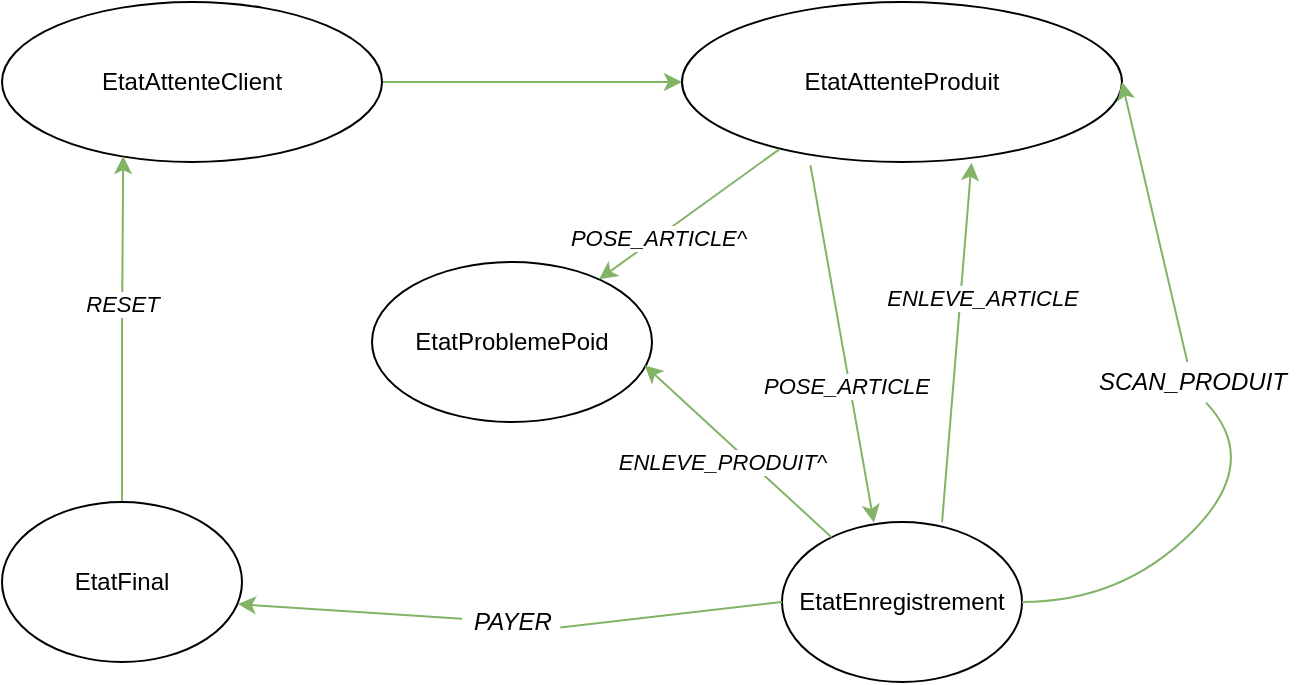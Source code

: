 <mxfile version="18.2.0" type="github"><diagram id="autghe06MED7xF48abRV" name="Page-1"><mxGraphModel dx="782" dy="475" grid="1" gridSize="10" guides="1" tooltips="1" connect="1" arrows="1" fold="1" page="1" pageScale="1" pageWidth="827" pageHeight="1169" math="0" shadow="0"><root><mxCell id="0"/><mxCell id="1" parent="0"/><mxCell id="SwxSvwiUy3ZBpfJo5GRu-11" style="edgeStyle=orthogonalEdgeStyle;rounded=0;orthogonalLoop=1;jettySize=auto;html=1;exitX=1;exitY=0.5;exitDx=0;exitDy=0;fillColor=#d5e8d4;strokeColor=#82b366;" edge="1" parent="1" source="SwxSvwiUy3ZBpfJo5GRu-1" target="SwxSvwiUy3ZBpfJo5GRu-2"><mxGeometry relative="1" as="geometry"/></mxCell><mxCell id="SwxSvwiUy3ZBpfJo5GRu-1" value="EtatAttenteClient" style="ellipse;whiteSpace=wrap;html=1;" vertex="1" parent="1"><mxGeometry x="80" y="100" width="190" height="80" as="geometry"/></mxCell><mxCell id="SwxSvwiUy3ZBpfJo5GRu-2" value="EtatAttenteProduit" style="ellipse;whiteSpace=wrap;html=1;" vertex="1" parent="1"><mxGeometry x="420" y="100" width="220" height="80" as="geometry"/></mxCell><mxCell id="SwxSvwiUy3ZBpfJo5GRu-3" value="EtatEnregistrement" style="ellipse;whiteSpace=wrap;html=1;" vertex="1" parent="1"><mxGeometry x="470" y="360" width="120" height="80" as="geometry"/></mxCell><mxCell id="SwxSvwiUy3ZBpfJo5GRu-24" style="edgeStyle=orthogonalEdgeStyle;rounded=0;orthogonalLoop=1;jettySize=auto;html=1;exitX=0.5;exitY=0;exitDx=0;exitDy=0;entryX=0.319;entryY=0.963;entryDx=0;entryDy=0;entryPerimeter=0;fillColor=#d5e8d4;strokeColor=#82b366;" edge="1" parent="1" source="SwxSvwiUy3ZBpfJo5GRu-4" target="SwxSvwiUy3ZBpfJo5GRu-1"><mxGeometry relative="1" as="geometry"/></mxCell><mxCell id="SwxSvwiUy3ZBpfJo5GRu-25" value="&lt;i&gt;RESET&lt;/i&gt;" style="edgeLabel;html=1;align=center;verticalAlign=middle;resizable=0;points=[];" vertex="1" connectable="0" parent="SwxSvwiUy3ZBpfJo5GRu-24"><mxGeometry x="0.148" y="1" relative="1" as="geometry"><mxPoint as="offset"/></mxGeometry></mxCell><mxCell id="SwxSvwiUy3ZBpfJo5GRu-4" value="EtatFinal" style="ellipse;whiteSpace=wrap;html=1;" vertex="1" parent="1"><mxGeometry x="80" y="350" width="120" height="80" as="geometry"/></mxCell><mxCell id="SwxSvwiUy3ZBpfJo5GRu-5" value="EtatProblemePoid" style="ellipse;whiteSpace=wrap;html=1;" vertex="1" parent="1"><mxGeometry x="265" y="230" width="140" height="80" as="geometry"/></mxCell><mxCell id="SwxSvwiUy3ZBpfJo5GRu-8" value="" style="curved=1;endArrow=classic;html=1;rounded=0;entryX=1;entryY=0.5;entryDx=0;entryDy=0;startArrow=none;fillColor=#d5e8d4;strokeColor=#82b366;" edge="1" parent="1" source="SwxSvwiUy3ZBpfJo5GRu-9" target="SwxSvwiUy3ZBpfJo5GRu-2"><mxGeometry width="50" height="50" relative="1" as="geometry"><mxPoint x="590" y="400" as="sourcePoint"/><mxPoint x="640" y="350" as="targetPoint"/><Array as="points"/></mxGeometry></mxCell><mxCell id="SwxSvwiUy3ZBpfJo5GRu-10" value="" style="endArrow=classic;html=1;rounded=0;entryX=0.983;entryY=0.638;entryDx=0;entryDy=0;entryPerimeter=0;startArrow=none;fillColor=#d5e8d4;strokeColor=#82b366;" edge="1" parent="1" source="SwxSvwiUy3ZBpfJo5GRu-12" target="SwxSvwiUy3ZBpfJo5GRu-4"><mxGeometry width="50" height="50" relative="1" as="geometry"><mxPoint x="470" y="400" as="sourcePoint"/><mxPoint x="520" y="350" as="targetPoint"/></mxGeometry></mxCell><mxCell id="SwxSvwiUy3ZBpfJo5GRu-12" value="&lt;i&gt;PAYER&lt;/i&gt;" style="text;html=1;align=center;verticalAlign=middle;resizable=0;points=[];autosize=1;strokeColor=none;fillColor=none;" vertex="1" parent="1"><mxGeometry x="310" y="400" width="50" height="20" as="geometry"/></mxCell><mxCell id="SwxSvwiUy3ZBpfJo5GRu-13" value="" style="endArrow=none;html=1;rounded=0;entryX=0.983;entryY=0.638;entryDx=0;entryDy=0;entryPerimeter=0;fillColor=#d5e8d4;strokeColor=#82b366;" edge="1" parent="1" target="SwxSvwiUy3ZBpfJo5GRu-12"><mxGeometry width="50" height="50" relative="1" as="geometry"><mxPoint x="470" y="400" as="sourcePoint"/><mxPoint x="197.96" y="401.04" as="targetPoint"/></mxGeometry></mxCell><mxCell id="SwxSvwiUy3ZBpfJo5GRu-9" value="&lt;span&gt;SCAN_PRODUIT&lt;/span&gt;" style="text;html=1;align=center;verticalAlign=middle;resizable=0;points=[];autosize=1;strokeColor=none;fillColor=none;fontStyle=2" vertex="1" parent="1"><mxGeometry x="620" y="280" width="110" height="20" as="geometry"/></mxCell><mxCell id="SwxSvwiUy3ZBpfJo5GRu-14" value="" style="curved=1;endArrow=none;html=1;rounded=0;entryX=0.564;entryY=1.017;entryDx=0;entryDy=0;entryPerimeter=0;fillColor=#d5e8d4;strokeColor=#82b366;" edge="1" parent="1" target="SwxSvwiUy3ZBpfJo5GRu-9"><mxGeometry width="50" height="50" relative="1" as="geometry"><mxPoint x="590" y="400" as="sourcePoint"/><mxPoint x="610" y="200" as="targetPoint"/><Array as="points"><mxPoint x="640" y="400"/><mxPoint x="710" y="330"/></Array></mxGeometry></mxCell><mxCell id="SwxSvwiUy3ZBpfJo5GRu-15" value="" style="endArrow=classic;html=1;rounded=0;exitX=0.221;exitY=0.921;exitDx=0;exitDy=0;exitPerimeter=0;fillColor=#d5e8d4;strokeColor=#82b366;" edge="1" parent="1" source="SwxSvwiUy3ZBpfJo5GRu-2" target="SwxSvwiUy3ZBpfJo5GRu-5"><mxGeometry width="50" height="50" relative="1" as="geometry"><mxPoint x="380" y="270" as="sourcePoint"/><mxPoint x="430" y="220" as="targetPoint"/></mxGeometry></mxCell><mxCell id="SwxSvwiUy3ZBpfJo5GRu-21" value="POSE_ARTICLE^" style="edgeLabel;html=1;align=center;verticalAlign=middle;resizable=0;points=[];fontStyle=2" vertex="1" connectable="0" parent="SwxSvwiUy3ZBpfJo5GRu-15"><mxGeometry x="0.356" relative="1" as="geometry"><mxPoint as="offset"/></mxGeometry></mxCell><mxCell id="SwxSvwiUy3ZBpfJo5GRu-16" value="" style="endArrow=classic;html=1;rounded=0;exitX=0.292;exitY=1.021;exitDx=0;exitDy=0;exitPerimeter=0;entryX=0.383;entryY=0.004;entryDx=0;entryDy=0;entryPerimeter=0;fillColor=#d5e8d4;strokeColor=#82b366;" edge="1" parent="1" source="SwxSvwiUy3ZBpfJo5GRu-2" target="SwxSvwiUy3ZBpfJo5GRu-3"><mxGeometry width="50" height="50" relative="1" as="geometry"><mxPoint x="380" y="270" as="sourcePoint"/><mxPoint x="430" y="220" as="targetPoint"/><Array as="points"/></mxGeometry></mxCell><mxCell id="SwxSvwiUy3ZBpfJo5GRu-20" value="POSE_ARTICLE" style="edgeLabel;html=1;align=center;verticalAlign=middle;resizable=0;points=[];fontStyle=2" vertex="1" connectable="0" parent="SwxSvwiUy3ZBpfJo5GRu-16"><mxGeometry x="0.231" y="-2" relative="1" as="geometry"><mxPoint as="offset"/></mxGeometry></mxCell><mxCell id="SwxSvwiUy3ZBpfJo5GRu-17" value="" style="endArrow=classic;html=1;rounded=0;entryX=0.974;entryY=0.646;entryDx=0;entryDy=0;entryPerimeter=0;fillColor=#d5e8d4;strokeColor=#82b366;" edge="1" parent="1" source="SwxSvwiUy3ZBpfJo5GRu-3" target="SwxSvwiUy3ZBpfJo5GRu-5"><mxGeometry width="50" height="50" relative="1" as="geometry"><mxPoint x="380" y="270" as="sourcePoint"/><mxPoint x="430" y="220" as="targetPoint"/></mxGeometry></mxCell><mxCell id="SwxSvwiUy3ZBpfJo5GRu-22" value="ENLEVE_PRODUIT^" style="edgeLabel;html=1;align=center;verticalAlign=middle;resizable=0;points=[];fontStyle=2" vertex="1" connectable="0" parent="SwxSvwiUy3ZBpfJo5GRu-17"><mxGeometry x="0.282" y="3" relative="1" as="geometry"><mxPoint x="7" y="15" as="offset"/></mxGeometry></mxCell><mxCell id="SwxSvwiUy3ZBpfJo5GRu-18" value="" style="endArrow=classic;html=1;rounded=0;entryX=0.658;entryY=1.004;entryDx=0;entryDy=0;exitX=0.667;exitY=0;exitDx=0;exitDy=0;exitPerimeter=0;entryPerimeter=0;fillColor=#d5e8d4;strokeColor=#82b366;" edge="1" parent="1" source="SwxSvwiUy3ZBpfJo5GRu-3" target="SwxSvwiUy3ZBpfJo5GRu-2"><mxGeometry width="50" height="50" relative="1" as="geometry"><mxPoint x="380" y="270" as="sourcePoint"/><mxPoint x="430" y="220" as="targetPoint"/></mxGeometry></mxCell><mxCell id="SwxSvwiUy3ZBpfJo5GRu-19" value="ENLEVE_ARTICLE" style="edgeLabel;html=1;align=center;verticalAlign=middle;resizable=0;points=[];fontStyle=2" vertex="1" connectable="0" parent="SwxSvwiUy3ZBpfJo5GRu-18"><mxGeometry x="0.243" y="4" relative="1" as="geometry"><mxPoint x="15" as="offset"/></mxGeometry></mxCell></root></mxGraphModel></diagram></mxfile>